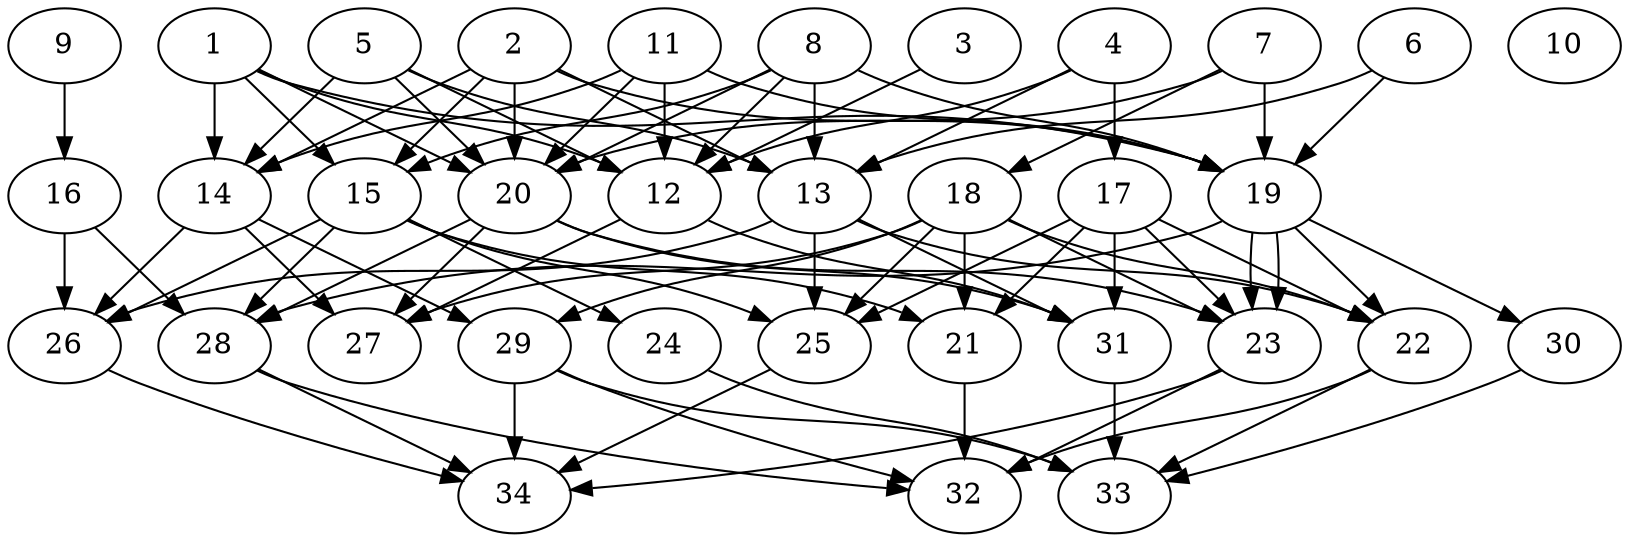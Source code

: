 // DAG (tier=2-normal, mode=data, n=34, ccr=0.437, fat=0.686, density=0.526, regular=0.444, jump=0.130, mindata=2097152, maxdata=16777216)
// DAG automatically generated by daggen at Sun Aug 24 16:33:34 2025
// /home/ermia/Project/Environments/daggen/bin/daggen --dot --ccr 0.437 --fat 0.686 --regular 0.444 --density 0.526 --jump 0.130 --mindata 2097152 --maxdata 16777216 -n 34 
digraph G {
  1 [size="1131488619814098816", alpha="0.11", expect_size="565744309907049408"]
  1 -> 12 [size ="864555978719232"]
  1 -> 14 [size ="864555978719232"]
  1 -> 15 [size ="864555978719232"]
  1 -> 19 [size ="864555978719232"]
  1 -> 20 [size ="864555978719232"]
  2 [size="87298670534361312", alpha="0.11", expect_size="43649335267180656"]
  2 -> 13 [size ="2131140299194368"]
  2 -> 14 [size ="2131140299194368"]
  2 -> 15 [size ="2131140299194368"]
  2 -> 19 [size ="2131140299194368"]
  2 -> 20 [size ="2131140299194368"]
  3 [size="1321986438333889536", alpha="0.12", expect_size="660993219166944768"]
  3 -> 12 [size ="1780041553805312"]
  4 [size="776281254476010624", alpha="0.13", expect_size="388140627238005312"]
  4 -> 12 [size ="687503543631872"]
  4 -> 13 [size ="687503543631872"]
  4 -> 17 [size ="687503543631872"]
  5 [size="188870295527890112", alpha="0.03", expect_size="94435147763945056"]
  5 -> 12 [size ="77830478102528"]
  5 -> 13 [size ="77830478102528"]
  5 -> 14 [size ="77830478102528"]
  5 -> 20 [size ="77830478102528"]
  6 [size="4137086670363617280", alpha="0.10", expect_size="2068543335181808640"]
  6 -> 13 [size ="1624963329032192"]
  6 -> 19 [size ="1624963329032192"]
  7 [size="280815784995848192000", alpha="0.17", expect_size="140407892497924096000"]
  7 -> 18 [size ="343060722483200"]
  7 -> 19 [size ="343060722483200"]
  7 -> 20 [size ="343060722483200"]
  8 [size="243000529303650697216", alpha="0.17", expect_size="121500264651825348608"]
  8 -> 12 [size ="311526359564288"]
  8 -> 13 [size ="311526359564288"]
  8 -> 15 [size ="311526359564288"]
  8 -> 19 [size ="311526359564288"]
  8 -> 20 [size ="311526359564288"]
  9 [size="2067339694150242816", alpha="0.09", expect_size="1033669847075121408"]
  9 -> 16 [size ="699707961638912"]
  10 [size="30357287163026096", alpha="0.09", expect_size="15178643581513048"]
  11 [size="1225317796544512000000", alpha="0.01", expect_size="612658898272256000000"]
  11 -> 12 [size ="916056965120000"]
  11 -> 14 [size ="916056965120000"]
  11 -> 19 [size ="916056965120000"]
  11 -> 20 [size ="916056965120000"]
  12 [size="42299050328324616", alpha="0.13", expect_size="21149525164162308"]
  12 -> 27 [size ="841883416788992"]
  12 -> 31 [size ="841883416788992"]
  13 [size="58908319860557768", alpha="0.09", expect_size="29454159930278884"]
  13 -> 22 [size ="992266428612608"]
  13 -> 25 [size ="992266428612608"]
  13 -> 26 [size ="992266428612608"]
  13 -> 31 [size ="992266428612608"]
  14 [size="38650950383031232", alpha="0.01", expect_size="19325475191515616"]
  14 -> 26 [size ="1316178265899008"]
  14 -> 27 [size ="1316178265899008"]
  14 -> 29 [size ="1316178265899008"]
  15 [size="11308472757464780", alpha="0.11", expect_size="5654236378732390"]
  15 -> 21 [size ="317690979811328"]
  15 -> 24 [size ="317690979811328"]
  15 -> 25 [size ="317690979811328"]
  15 -> 26 [size ="317690979811328"]
  15 -> 28 [size ="317690979811328"]
  16 [size="18246924910621192", alpha="0.02", expect_size="9123462455310596"]
  16 -> 26 [size ="1025939181928448"]
  16 -> 28 [size ="1025939181928448"]
  17 [size="9230827638164062", alpha="0.15", expect_size="4615413819082031"]
  17 -> 21 [size ="169869312000000"]
  17 -> 22 [size ="169869312000000"]
  17 -> 23 [size ="169869312000000"]
  17 -> 25 [size ="169869312000000"]
  17 -> 31 [size ="169869312000000"]
  18 [size="12647275523528476", alpha="0.17", expect_size="6323637761764238"]
  18 -> 21 [size ="305624638291968"]
  18 -> 22 [size ="305624638291968"]
  18 -> 23 [size ="305624638291968"]
  18 -> 25 [size ="305624638291968"]
  18 -> 27 [size ="305624638291968"]
  18 -> 29 [size ="305624638291968"]
  19 [size="3184183922619278426112", alpha="0.08", expect_size="1592091961309639213056"]
  19 -> 22 [size ="1731498357030912"]
  19 -> 23 [size ="1731498357030912"]
  19 -> 23 [size ="1731498357030912"]
  19 -> 28 [size ="1731498357030912"]
  19 -> 30 [size ="1731498357030912"]
  20 [size="103417412117145984", alpha="0.13", expect_size="51708706058572992"]
  20 -> 23 [size ="53313303216128"]
  20 -> 27 [size ="53313303216128"]
  20 -> 28 [size ="53313303216128"]
  20 -> 31 [size ="53313303216128"]
  21 [size="48686830990017768", alpha="0.06", expect_size="24343415495008884"]
  21 -> 32 [size ="919742424547328"]
  22 [size="1699045202739338", alpha="0.09", expect_size="849522601369669"]
  22 -> 32 [size ="184123444428800"]
  22 -> 33 [size ="184123444428800"]
  23 [size="748376775206218496", alpha="0.03", expect_size="374188387603109248"]
  23 -> 32 [size ="745323425169408"]
  23 -> 34 [size ="745323425169408"]
  24 [size="18185062589557576", alpha="0.12", expect_size="9092531294778788"]
  24 -> 33 [size ="542792732377088"]
  25 [size="17412314518754248", alpha="0.11", expect_size="8706157259377124"]
  25 -> 34 [size ="312447202230272"]
  26 [size="1093006197798611584", alpha="0.06", expect_size="546503098899305792"]
  26 -> 34 [size ="602659207774208"]
  27 [size="2988851462032129523712", alpha="0.17", expect_size="1494425731016064761856"]
  28 [size="2768354926641302", alpha="0.12", expect_size="1384177463320651"]
  28 -> 32 [size ="54504150007808"]
  28 -> 34 [size ="54504150007808"]
  29 [size="1712549111390679296", alpha="0.15", expect_size="856274555695339648"]
  29 -> 32 [size ="867624497971200"]
  29 -> 33 [size ="867624497971200"]
  29 -> 34 [size ="867624497971200"]
  30 [size="1196236750917678848", alpha="0.03", expect_size="598118375458839424"]
  30 -> 33 [size ="1043266883551232"]
  31 [size="17996652861511138", alpha="0.19", expect_size="8998326430755569"]
  31 -> 33 [size ="797605634244608"]
  32 [size="49929689410002600", alpha="0.20", expect_size="24964844705001300"]
  33 [size="538901644610321252352", alpha="0.17", expect_size="269450822305160626176"]
  34 [size="1765077332242128384", alpha="0.06", expect_size="882538666121064192"]
}